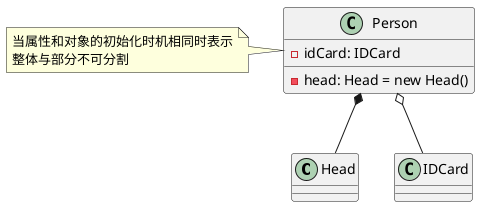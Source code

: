 @startuml
'https://plantuml.com/class-diagram

class Head
class IDCard
class Person {
    - idCard: IDCard
    - head: Head = new Head()
}
note left: 当属性和对象的初始化时机相同时表示\n整体与部分不可分割

Person o-- IDCard
Person *-- Head
@enduml